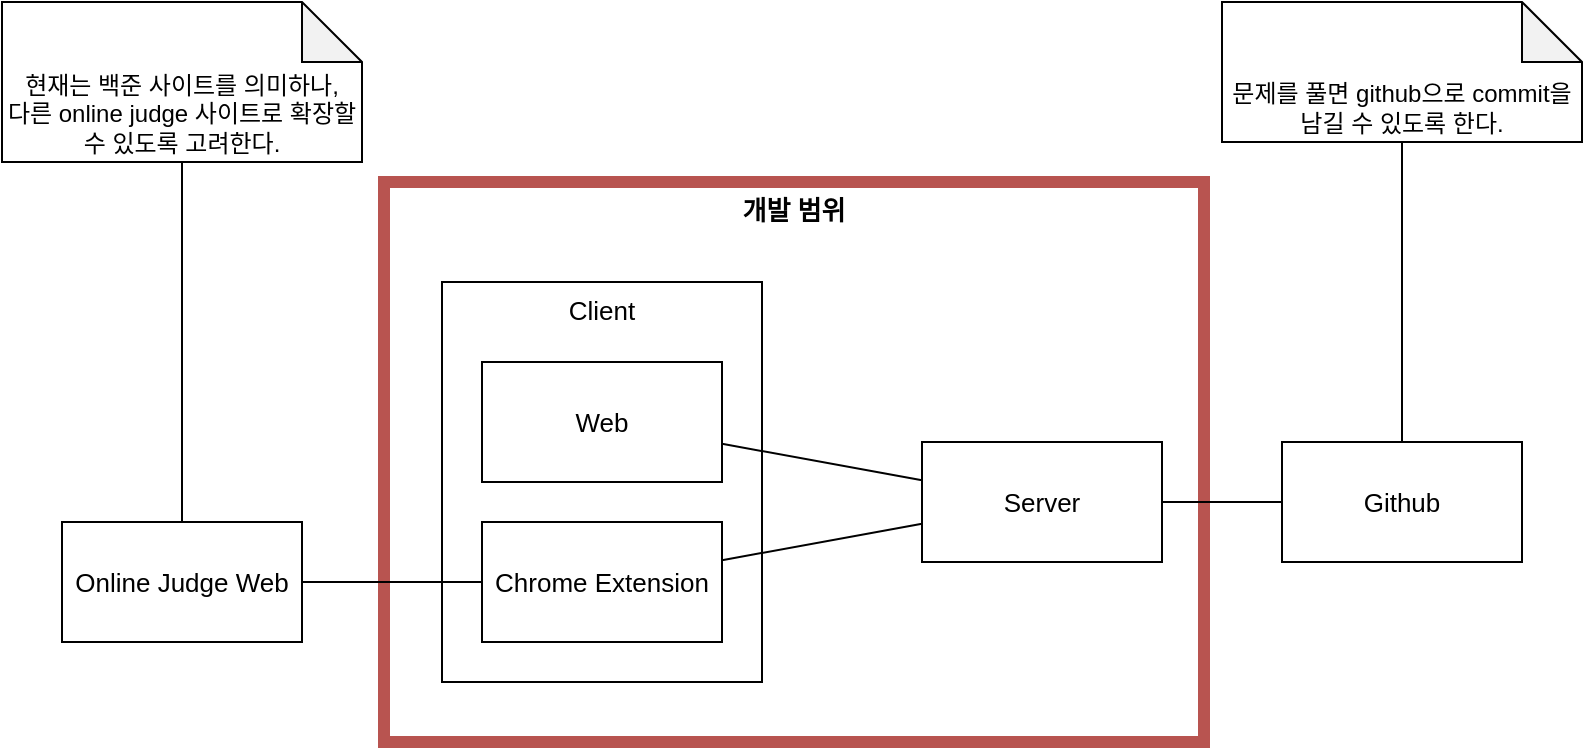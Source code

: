 <mxfile version="23.1.6" type="github">
  <diagram name="페이지-1" id="oW8P6AYW-4QuRP_qlzCb">
    <mxGraphModel dx="1434" dy="780" grid="1" gridSize="10" guides="1" tooltips="1" connect="1" arrows="1" fold="1" page="1" pageScale="1" pageWidth="827" pageHeight="1169" math="0" shadow="0">
      <root>
        <mxCell id="0" />
        <mxCell id="1" parent="0" />
        <mxCell id="CNDJ5HhhQ7eD_SKjAiTk-16" value="개발 범위" style="rounded=0;whiteSpace=wrap;html=1;verticalAlign=top;fontSize=13;fillColor=none;strokeColor=#b85450;fontStyle=1;strokeWidth=6;" vertex="1" parent="1">
          <mxGeometry x="210" y="120" width="410" height="280" as="geometry" />
        </mxCell>
        <mxCell id="CNDJ5HhhQ7eD_SKjAiTk-1" value="Client" style="rounded=0;whiteSpace=wrap;html=1;verticalAlign=top;fontSize=13;" vertex="1" parent="1">
          <mxGeometry x="239" y="170" width="160" height="200" as="geometry" />
        </mxCell>
        <mxCell id="CNDJ5HhhQ7eD_SKjAiTk-2" value="Server" style="rounded=0;whiteSpace=wrap;html=1;fontSize=13;" vertex="1" parent="1">
          <mxGeometry x="479" y="250" width="120" height="60" as="geometry" />
        </mxCell>
        <mxCell id="CNDJ5HhhQ7eD_SKjAiTk-3" value="Web" style="rounded=0;whiteSpace=wrap;html=1;fontSize=13;" vertex="1" parent="1">
          <mxGeometry x="259" y="210" width="120" height="60" as="geometry" />
        </mxCell>
        <mxCell id="CNDJ5HhhQ7eD_SKjAiTk-4" value="Chrome Extension" style="rounded=0;whiteSpace=wrap;html=1;fontSize=13;" vertex="1" parent="1">
          <mxGeometry x="259" y="290" width="120" height="60" as="geometry" />
        </mxCell>
        <mxCell id="CNDJ5HhhQ7eD_SKjAiTk-5" value="Online Judge Web" style="rounded=0;whiteSpace=wrap;html=1;fontSize=13;" vertex="1" parent="1">
          <mxGeometry x="49" y="290" width="120" height="60" as="geometry" />
        </mxCell>
        <mxCell id="CNDJ5HhhQ7eD_SKjAiTk-6" value="" style="endArrow=none;html=1;rounded=0;fontSize=13;" edge="1" parent="1" source="CNDJ5HhhQ7eD_SKjAiTk-4" target="CNDJ5HhhQ7eD_SKjAiTk-5">
          <mxGeometry width="50" height="50" relative="1" as="geometry">
            <mxPoint x="359" y="330" as="sourcePoint" />
            <mxPoint x="409" y="280" as="targetPoint" />
          </mxGeometry>
        </mxCell>
        <mxCell id="CNDJ5HhhQ7eD_SKjAiTk-7" value="" style="endArrow=none;html=1;rounded=0;fontSize=13;" edge="1" parent="1" source="CNDJ5HhhQ7eD_SKjAiTk-4" target="CNDJ5HhhQ7eD_SKjAiTk-2">
          <mxGeometry width="50" height="50" relative="1" as="geometry">
            <mxPoint x="269" y="318" as="sourcePoint" />
            <mxPoint x="149" y="293" as="targetPoint" />
          </mxGeometry>
        </mxCell>
        <mxCell id="CNDJ5HhhQ7eD_SKjAiTk-8" value="" style="endArrow=none;html=1;rounded=0;fontSize=13;" edge="1" parent="1" source="CNDJ5HhhQ7eD_SKjAiTk-2" target="CNDJ5HhhQ7eD_SKjAiTk-3">
          <mxGeometry width="50" height="50" relative="1" as="geometry">
            <mxPoint x="389" y="316" as="sourcePoint" />
            <mxPoint x="489" y="294" as="targetPoint" />
          </mxGeometry>
        </mxCell>
        <mxCell id="CNDJ5HhhQ7eD_SKjAiTk-10" value="현재는 백준 사이트를 의미하나,&lt;br&gt;다른 online judge 사이트로 확장할 수 있도록 고려한다." style="shape=note;whiteSpace=wrap;html=1;backgroundOutline=1;darkOpacity=0.05;verticalAlign=bottom;" vertex="1" parent="1">
          <mxGeometry x="19" y="30" width="180" height="80" as="geometry" />
        </mxCell>
        <mxCell id="CNDJ5HhhQ7eD_SKjAiTk-11" value="" style="endArrow=none;html=1;rounded=0;fontSize=13;" edge="1" parent="1" source="CNDJ5HhhQ7eD_SKjAiTk-5" target="CNDJ5HhhQ7eD_SKjAiTk-10">
          <mxGeometry width="50" height="50" relative="1" as="geometry">
            <mxPoint x="269" y="330" as="sourcePoint" />
            <mxPoint x="179" y="330" as="targetPoint" />
          </mxGeometry>
        </mxCell>
        <mxCell id="CNDJ5HhhQ7eD_SKjAiTk-12" value="Github" style="rounded=0;whiteSpace=wrap;html=1;fontSize=13;" vertex="1" parent="1">
          <mxGeometry x="659" y="250" width="120" height="60" as="geometry" />
        </mxCell>
        <mxCell id="CNDJ5HhhQ7eD_SKjAiTk-13" value="" style="endArrow=none;html=1;rounded=0;fontSize=13;" edge="1" parent="1" source="CNDJ5HhhQ7eD_SKjAiTk-2" target="CNDJ5HhhQ7eD_SKjAiTk-12">
          <mxGeometry width="50" height="50" relative="1" as="geometry">
            <mxPoint x="389" y="319" as="sourcePoint" />
            <mxPoint x="489" y="301" as="targetPoint" />
          </mxGeometry>
        </mxCell>
        <mxCell id="CNDJ5HhhQ7eD_SKjAiTk-14" value="문제를 풀면 github으로 commit을 남길 수 있도록 한다." style="shape=note;whiteSpace=wrap;html=1;backgroundOutline=1;darkOpacity=0.05;verticalAlign=bottom;" vertex="1" parent="1">
          <mxGeometry x="629" y="30" width="180" height="70" as="geometry" />
        </mxCell>
        <mxCell id="CNDJ5HhhQ7eD_SKjAiTk-15" value="" style="endArrow=none;html=1;rounded=0;fontSize=13;" edge="1" parent="1" source="CNDJ5HhhQ7eD_SKjAiTk-12" target="CNDJ5HhhQ7eD_SKjAiTk-14">
          <mxGeometry width="50" height="50" relative="1" as="geometry">
            <mxPoint x="119" y="300" as="sourcePoint" />
            <mxPoint x="119" y="120" as="targetPoint" />
          </mxGeometry>
        </mxCell>
      </root>
    </mxGraphModel>
  </diagram>
</mxfile>
